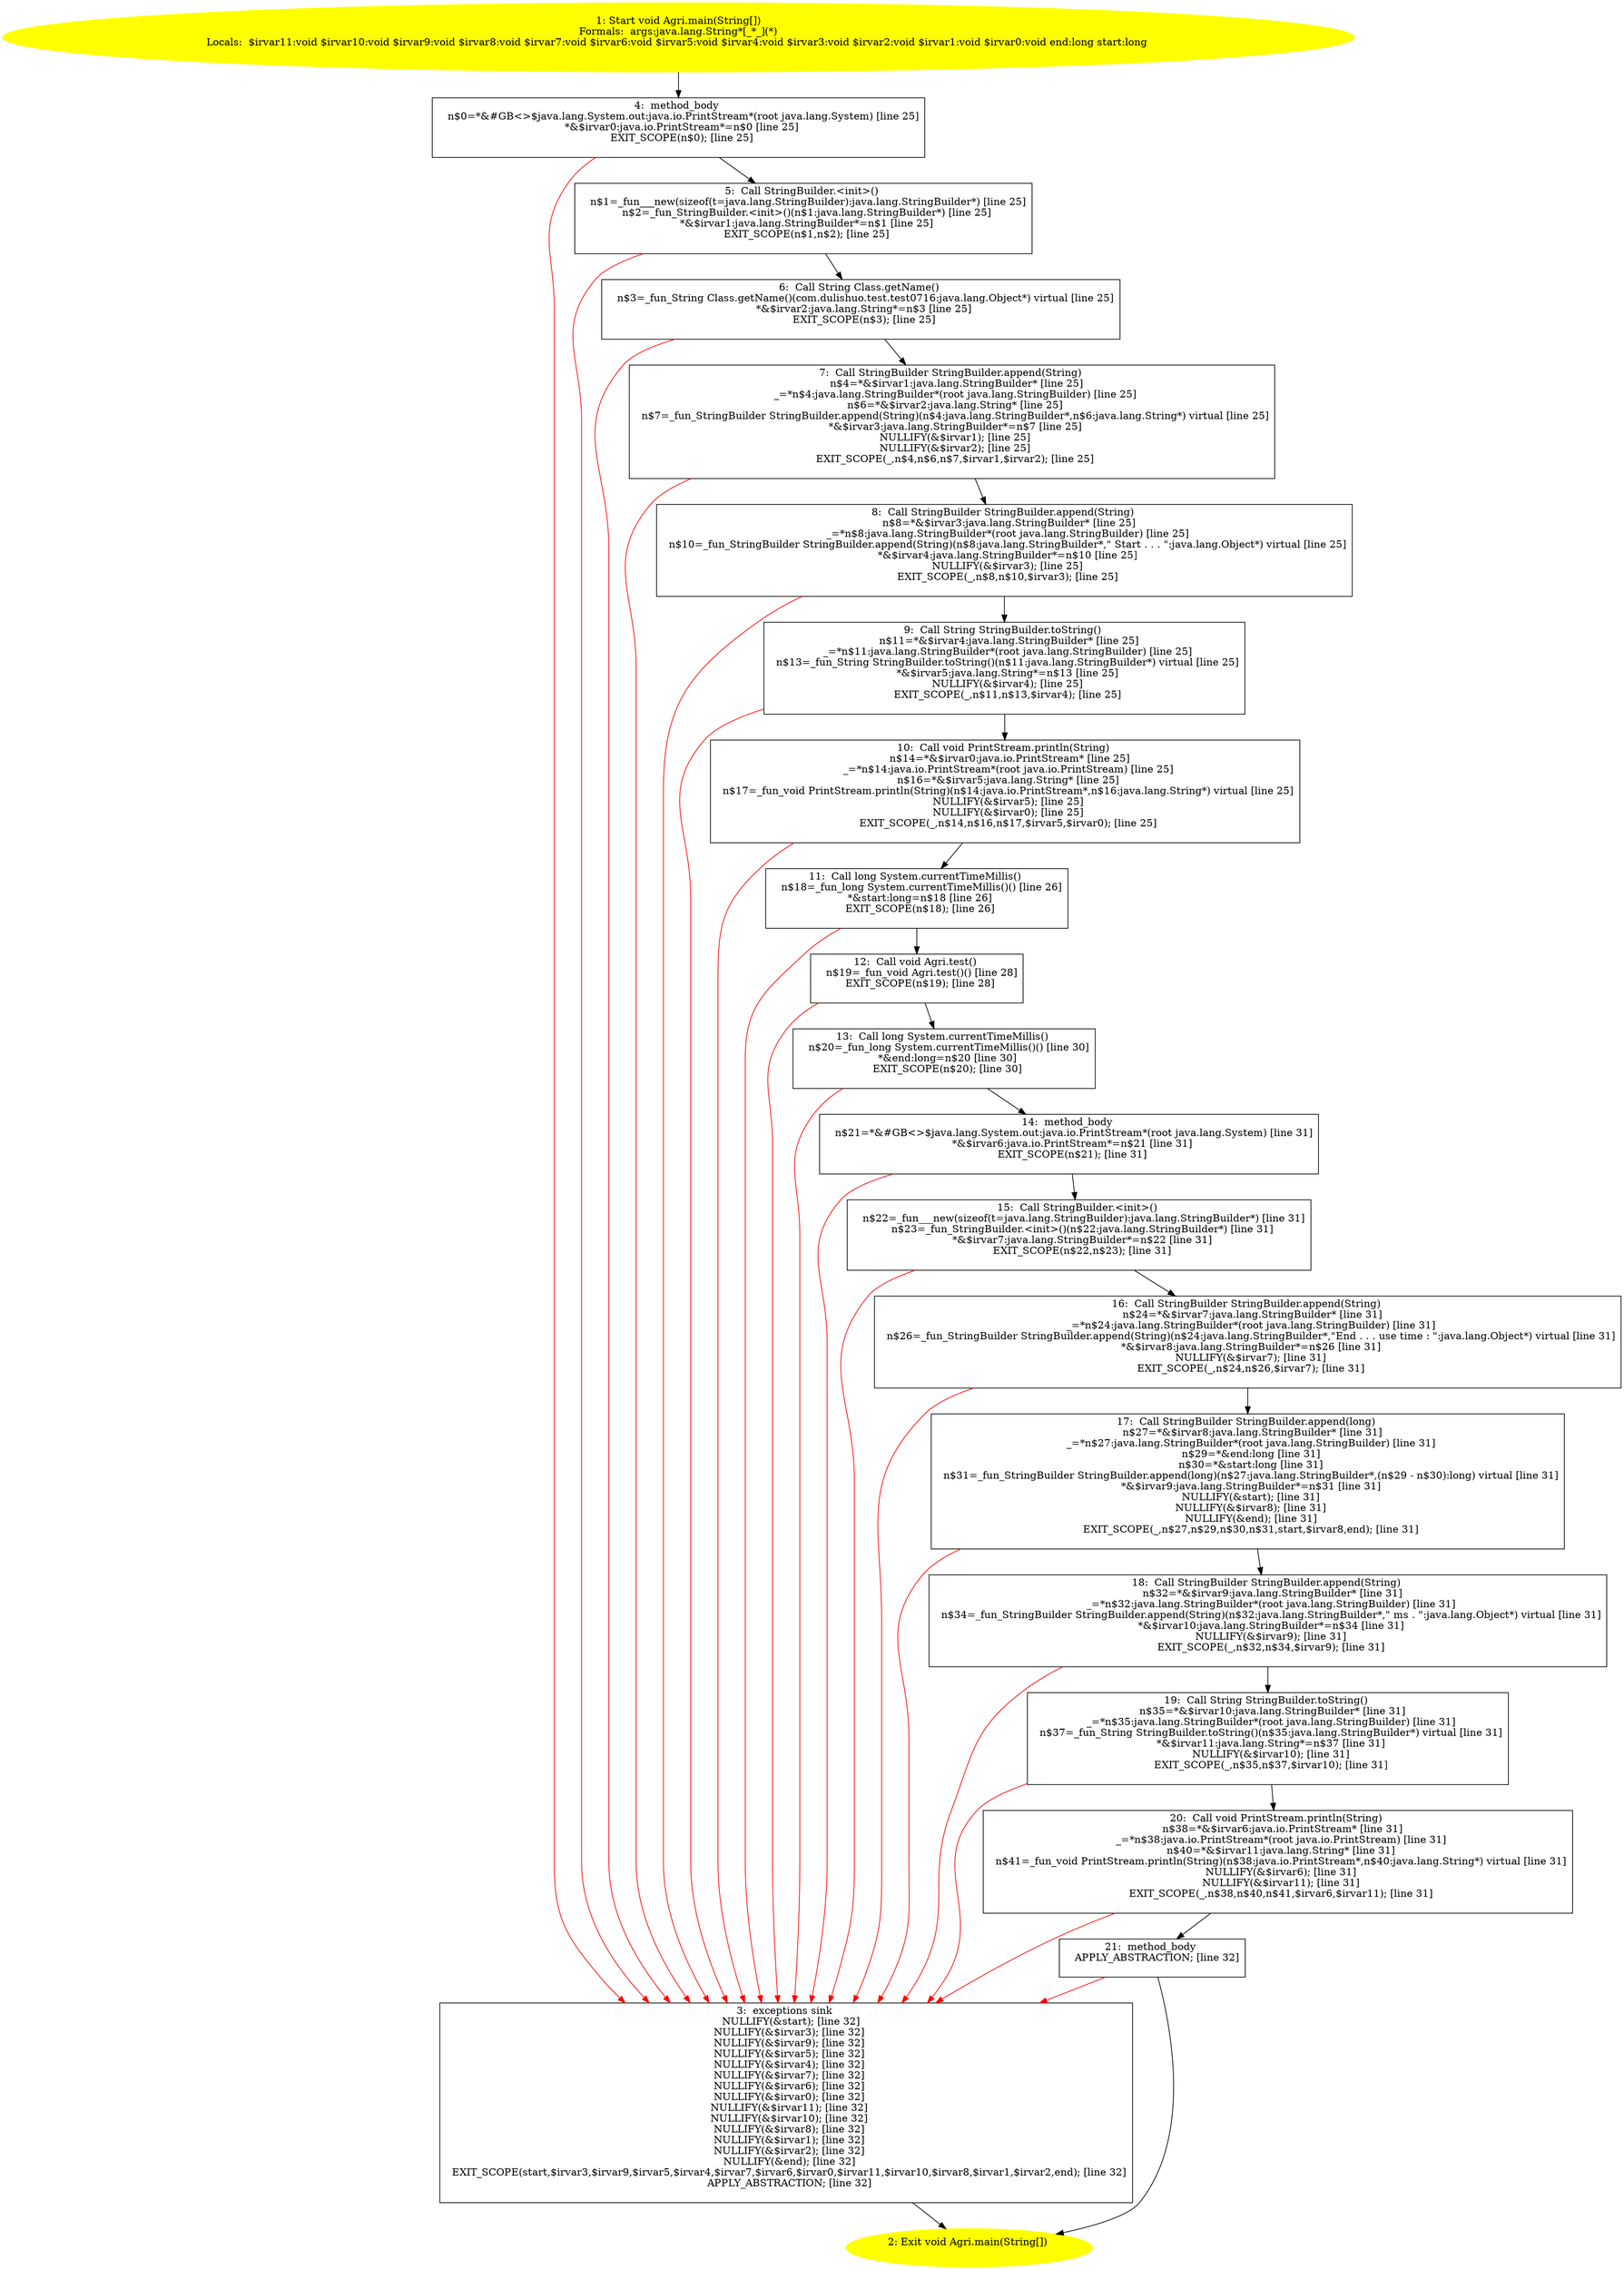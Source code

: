 /* @generated */
digraph cfg {
"com.dulishuo.test.Agri.main(java.lang.String[]):void.07d675743371b5fe7fb76b11e9a9e470_1" [label="1: Start void Agri.main(String[])\nFormals:  args:java.lang.String*[_*_](*)\nLocals:  $irvar11:void $irvar10:void $irvar9:void $irvar8:void $irvar7:void $irvar6:void $irvar5:void $irvar4:void $irvar3:void $irvar2:void $irvar1:void $irvar0:void end:long start:long \n  " color=yellow style=filled]
	

	 "com.dulishuo.test.Agri.main(java.lang.String[]):void.07d675743371b5fe7fb76b11e9a9e470_1" -> "com.dulishuo.test.Agri.main(java.lang.String[]):void.07d675743371b5fe7fb76b11e9a9e470_4" ;
"com.dulishuo.test.Agri.main(java.lang.String[]):void.07d675743371b5fe7fb76b11e9a9e470_2" [label="2: Exit void Agri.main(String[]) \n  " color=yellow style=filled]
	

"com.dulishuo.test.Agri.main(java.lang.String[]):void.07d675743371b5fe7fb76b11e9a9e470_3" [label="3:  exceptions sink \n   NULLIFY(&start); [line 32]\n  NULLIFY(&$irvar3); [line 32]\n  NULLIFY(&$irvar9); [line 32]\n  NULLIFY(&$irvar5); [line 32]\n  NULLIFY(&$irvar4); [line 32]\n  NULLIFY(&$irvar7); [line 32]\n  NULLIFY(&$irvar6); [line 32]\n  NULLIFY(&$irvar0); [line 32]\n  NULLIFY(&$irvar11); [line 32]\n  NULLIFY(&$irvar10); [line 32]\n  NULLIFY(&$irvar8); [line 32]\n  NULLIFY(&$irvar1); [line 32]\n  NULLIFY(&$irvar2); [line 32]\n  NULLIFY(&end); [line 32]\n  EXIT_SCOPE(start,$irvar3,$irvar9,$irvar5,$irvar4,$irvar7,$irvar6,$irvar0,$irvar11,$irvar10,$irvar8,$irvar1,$irvar2,end); [line 32]\n  APPLY_ABSTRACTION; [line 32]\n " shape="box"]
	

	 "com.dulishuo.test.Agri.main(java.lang.String[]):void.07d675743371b5fe7fb76b11e9a9e470_3" -> "com.dulishuo.test.Agri.main(java.lang.String[]):void.07d675743371b5fe7fb76b11e9a9e470_2" ;
"com.dulishuo.test.Agri.main(java.lang.String[]):void.07d675743371b5fe7fb76b11e9a9e470_4" [label="4:  method_body \n   n$0=*&#GB<>$java.lang.System.out:java.io.PrintStream*(root java.lang.System) [line 25]\n  *&$irvar0:java.io.PrintStream*=n$0 [line 25]\n  EXIT_SCOPE(n$0); [line 25]\n " shape="box"]
	

	 "com.dulishuo.test.Agri.main(java.lang.String[]):void.07d675743371b5fe7fb76b11e9a9e470_4" -> "com.dulishuo.test.Agri.main(java.lang.String[]):void.07d675743371b5fe7fb76b11e9a9e470_5" ;
	 "com.dulishuo.test.Agri.main(java.lang.String[]):void.07d675743371b5fe7fb76b11e9a9e470_4" -> "com.dulishuo.test.Agri.main(java.lang.String[]):void.07d675743371b5fe7fb76b11e9a9e470_3" [color="red" ];
"com.dulishuo.test.Agri.main(java.lang.String[]):void.07d675743371b5fe7fb76b11e9a9e470_5" [label="5:  Call StringBuilder.<init>() \n   n$1=_fun___new(sizeof(t=java.lang.StringBuilder):java.lang.StringBuilder*) [line 25]\n  n$2=_fun_StringBuilder.<init>()(n$1:java.lang.StringBuilder*) [line 25]\n  *&$irvar1:java.lang.StringBuilder*=n$1 [line 25]\n  EXIT_SCOPE(n$1,n$2); [line 25]\n " shape="box"]
	

	 "com.dulishuo.test.Agri.main(java.lang.String[]):void.07d675743371b5fe7fb76b11e9a9e470_5" -> "com.dulishuo.test.Agri.main(java.lang.String[]):void.07d675743371b5fe7fb76b11e9a9e470_6" ;
	 "com.dulishuo.test.Agri.main(java.lang.String[]):void.07d675743371b5fe7fb76b11e9a9e470_5" -> "com.dulishuo.test.Agri.main(java.lang.String[]):void.07d675743371b5fe7fb76b11e9a9e470_3" [color="red" ];
"com.dulishuo.test.Agri.main(java.lang.String[]):void.07d675743371b5fe7fb76b11e9a9e470_6" [label="6:  Call String Class.getName() \n   n$3=_fun_String Class.getName()(com.dulishuo.test.test0716:java.lang.Object*) virtual [line 25]\n  *&$irvar2:java.lang.String*=n$3 [line 25]\n  EXIT_SCOPE(n$3); [line 25]\n " shape="box"]
	

	 "com.dulishuo.test.Agri.main(java.lang.String[]):void.07d675743371b5fe7fb76b11e9a9e470_6" -> "com.dulishuo.test.Agri.main(java.lang.String[]):void.07d675743371b5fe7fb76b11e9a9e470_7" ;
	 "com.dulishuo.test.Agri.main(java.lang.String[]):void.07d675743371b5fe7fb76b11e9a9e470_6" -> "com.dulishuo.test.Agri.main(java.lang.String[]):void.07d675743371b5fe7fb76b11e9a9e470_3" [color="red" ];
"com.dulishuo.test.Agri.main(java.lang.String[]):void.07d675743371b5fe7fb76b11e9a9e470_7" [label="7:  Call StringBuilder StringBuilder.append(String) \n   n$4=*&$irvar1:java.lang.StringBuilder* [line 25]\n  _=*n$4:java.lang.StringBuilder*(root java.lang.StringBuilder) [line 25]\n  n$6=*&$irvar2:java.lang.String* [line 25]\n  n$7=_fun_StringBuilder StringBuilder.append(String)(n$4:java.lang.StringBuilder*,n$6:java.lang.String*) virtual [line 25]\n  *&$irvar3:java.lang.StringBuilder*=n$7 [line 25]\n  NULLIFY(&$irvar1); [line 25]\n  NULLIFY(&$irvar2); [line 25]\n  EXIT_SCOPE(_,n$4,n$6,n$7,$irvar1,$irvar2); [line 25]\n " shape="box"]
	

	 "com.dulishuo.test.Agri.main(java.lang.String[]):void.07d675743371b5fe7fb76b11e9a9e470_7" -> "com.dulishuo.test.Agri.main(java.lang.String[]):void.07d675743371b5fe7fb76b11e9a9e470_8" ;
	 "com.dulishuo.test.Agri.main(java.lang.String[]):void.07d675743371b5fe7fb76b11e9a9e470_7" -> "com.dulishuo.test.Agri.main(java.lang.String[]):void.07d675743371b5fe7fb76b11e9a9e470_3" [color="red" ];
"com.dulishuo.test.Agri.main(java.lang.String[]):void.07d675743371b5fe7fb76b11e9a9e470_8" [label="8:  Call StringBuilder StringBuilder.append(String) \n   n$8=*&$irvar3:java.lang.StringBuilder* [line 25]\n  _=*n$8:java.lang.StringBuilder*(root java.lang.StringBuilder) [line 25]\n  n$10=_fun_StringBuilder StringBuilder.append(String)(n$8:java.lang.StringBuilder*,\" Start . . . \":java.lang.Object*) virtual [line 25]\n  *&$irvar4:java.lang.StringBuilder*=n$10 [line 25]\n  NULLIFY(&$irvar3); [line 25]\n  EXIT_SCOPE(_,n$8,n$10,$irvar3); [line 25]\n " shape="box"]
	

	 "com.dulishuo.test.Agri.main(java.lang.String[]):void.07d675743371b5fe7fb76b11e9a9e470_8" -> "com.dulishuo.test.Agri.main(java.lang.String[]):void.07d675743371b5fe7fb76b11e9a9e470_9" ;
	 "com.dulishuo.test.Agri.main(java.lang.String[]):void.07d675743371b5fe7fb76b11e9a9e470_8" -> "com.dulishuo.test.Agri.main(java.lang.String[]):void.07d675743371b5fe7fb76b11e9a9e470_3" [color="red" ];
"com.dulishuo.test.Agri.main(java.lang.String[]):void.07d675743371b5fe7fb76b11e9a9e470_9" [label="9:  Call String StringBuilder.toString() \n   n$11=*&$irvar4:java.lang.StringBuilder* [line 25]\n  _=*n$11:java.lang.StringBuilder*(root java.lang.StringBuilder) [line 25]\n  n$13=_fun_String StringBuilder.toString()(n$11:java.lang.StringBuilder*) virtual [line 25]\n  *&$irvar5:java.lang.String*=n$13 [line 25]\n  NULLIFY(&$irvar4); [line 25]\n  EXIT_SCOPE(_,n$11,n$13,$irvar4); [line 25]\n " shape="box"]
	

	 "com.dulishuo.test.Agri.main(java.lang.String[]):void.07d675743371b5fe7fb76b11e9a9e470_9" -> "com.dulishuo.test.Agri.main(java.lang.String[]):void.07d675743371b5fe7fb76b11e9a9e470_10" ;
	 "com.dulishuo.test.Agri.main(java.lang.String[]):void.07d675743371b5fe7fb76b11e9a9e470_9" -> "com.dulishuo.test.Agri.main(java.lang.String[]):void.07d675743371b5fe7fb76b11e9a9e470_3" [color="red" ];
"com.dulishuo.test.Agri.main(java.lang.String[]):void.07d675743371b5fe7fb76b11e9a9e470_10" [label="10:  Call void PrintStream.println(String) \n   n$14=*&$irvar0:java.io.PrintStream* [line 25]\n  _=*n$14:java.io.PrintStream*(root java.io.PrintStream) [line 25]\n  n$16=*&$irvar5:java.lang.String* [line 25]\n  n$17=_fun_void PrintStream.println(String)(n$14:java.io.PrintStream*,n$16:java.lang.String*) virtual [line 25]\n  NULLIFY(&$irvar5); [line 25]\n  NULLIFY(&$irvar0); [line 25]\n  EXIT_SCOPE(_,n$14,n$16,n$17,$irvar5,$irvar0); [line 25]\n " shape="box"]
	

	 "com.dulishuo.test.Agri.main(java.lang.String[]):void.07d675743371b5fe7fb76b11e9a9e470_10" -> "com.dulishuo.test.Agri.main(java.lang.String[]):void.07d675743371b5fe7fb76b11e9a9e470_11" ;
	 "com.dulishuo.test.Agri.main(java.lang.String[]):void.07d675743371b5fe7fb76b11e9a9e470_10" -> "com.dulishuo.test.Agri.main(java.lang.String[]):void.07d675743371b5fe7fb76b11e9a9e470_3" [color="red" ];
"com.dulishuo.test.Agri.main(java.lang.String[]):void.07d675743371b5fe7fb76b11e9a9e470_11" [label="11:  Call long System.currentTimeMillis() \n   n$18=_fun_long System.currentTimeMillis()() [line 26]\n  *&start:long=n$18 [line 26]\n  EXIT_SCOPE(n$18); [line 26]\n " shape="box"]
	

	 "com.dulishuo.test.Agri.main(java.lang.String[]):void.07d675743371b5fe7fb76b11e9a9e470_11" -> "com.dulishuo.test.Agri.main(java.lang.String[]):void.07d675743371b5fe7fb76b11e9a9e470_12" ;
	 "com.dulishuo.test.Agri.main(java.lang.String[]):void.07d675743371b5fe7fb76b11e9a9e470_11" -> "com.dulishuo.test.Agri.main(java.lang.String[]):void.07d675743371b5fe7fb76b11e9a9e470_3" [color="red" ];
"com.dulishuo.test.Agri.main(java.lang.String[]):void.07d675743371b5fe7fb76b11e9a9e470_12" [label="12:  Call void Agri.test() \n   n$19=_fun_void Agri.test()() [line 28]\n  EXIT_SCOPE(n$19); [line 28]\n " shape="box"]
	

	 "com.dulishuo.test.Agri.main(java.lang.String[]):void.07d675743371b5fe7fb76b11e9a9e470_12" -> "com.dulishuo.test.Agri.main(java.lang.String[]):void.07d675743371b5fe7fb76b11e9a9e470_13" ;
	 "com.dulishuo.test.Agri.main(java.lang.String[]):void.07d675743371b5fe7fb76b11e9a9e470_12" -> "com.dulishuo.test.Agri.main(java.lang.String[]):void.07d675743371b5fe7fb76b11e9a9e470_3" [color="red" ];
"com.dulishuo.test.Agri.main(java.lang.String[]):void.07d675743371b5fe7fb76b11e9a9e470_13" [label="13:  Call long System.currentTimeMillis() \n   n$20=_fun_long System.currentTimeMillis()() [line 30]\n  *&end:long=n$20 [line 30]\n  EXIT_SCOPE(n$20); [line 30]\n " shape="box"]
	

	 "com.dulishuo.test.Agri.main(java.lang.String[]):void.07d675743371b5fe7fb76b11e9a9e470_13" -> "com.dulishuo.test.Agri.main(java.lang.String[]):void.07d675743371b5fe7fb76b11e9a9e470_14" ;
	 "com.dulishuo.test.Agri.main(java.lang.String[]):void.07d675743371b5fe7fb76b11e9a9e470_13" -> "com.dulishuo.test.Agri.main(java.lang.String[]):void.07d675743371b5fe7fb76b11e9a9e470_3" [color="red" ];
"com.dulishuo.test.Agri.main(java.lang.String[]):void.07d675743371b5fe7fb76b11e9a9e470_14" [label="14:  method_body \n   n$21=*&#GB<>$java.lang.System.out:java.io.PrintStream*(root java.lang.System) [line 31]\n  *&$irvar6:java.io.PrintStream*=n$21 [line 31]\n  EXIT_SCOPE(n$21); [line 31]\n " shape="box"]
	

	 "com.dulishuo.test.Agri.main(java.lang.String[]):void.07d675743371b5fe7fb76b11e9a9e470_14" -> "com.dulishuo.test.Agri.main(java.lang.String[]):void.07d675743371b5fe7fb76b11e9a9e470_15" ;
	 "com.dulishuo.test.Agri.main(java.lang.String[]):void.07d675743371b5fe7fb76b11e9a9e470_14" -> "com.dulishuo.test.Agri.main(java.lang.String[]):void.07d675743371b5fe7fb76b11e9a9e470_3" [color="red" ];
"com.dulishuo.test.Agri.main(java.lang.String[]):void.07d675743371b5fe7fb76b11e9a9e470_15" [label="15:  Call StringBuilder.<init>() \n   n$22=_fun___new(sizeof(t=java.lang.StringBuilder):java.lang.StringBuilder*) [line 31]\n  n$23=_fun_StringBuilder.<init>()(n$22:java.lang.StringBuilder*) [line 31]\n  *&$irvar7:java.lang.StringBuilder*=n$22 [line 31]\n  EXIT_SCOPE(n$22,n$23); [line 31]\n " shape="box"]
	

	 "com.dulishuo.test.Agri.main(java.lang.String[]):void.07d675743371b5fe7fb76b11e9a9e470_15" -> "com.dulishuo.test.Agri.main(java.lang.String[]):void.07d675743371b5fe7fb76b11e9a9e470_16" ;
	 "com.dulishuo.test.Agri.main(java.lang.String[]):void.07d675743371b5fe7fb76b11e9a9e470_15" -> "com.dulishuo.test.Agri.main(java.lang.String[]):void.07d675743371b5fe7fb76b11e9a9e470_3" [color="red" ];
"com.dulishuo.test.Agri.main(java.lang.String[]):void.07d675743371b5fe7fb76b11e9a9e470_16" [label="16:  Call StringBuilder StringBuilder.append(String) \n   n$24=*&$irvar7:java.lang.StringBuilder* [line 31]\n  _=*n$24:java.lang.StringBuilder*(root java.lang.StringBuilder) [line 31]\n  n$26=_fun_StringBuilder StringBuilder.append(String)(n$24:java.lang.StringBuilder*,\"End . . . use time : \":java.lang.Object*) virtual [line 31]\n  *&$irvar8:java.lang.StringBuilder*=n$26 [line 31]\n  NULLIFY(&$irvar7); [line 31]\n  EXIT_SCOPE(_,n$24,n$26,$irvar7); [line 31]\n " shape="box"]
	

	 "com.dulishuo.test.Agri.main(java.lang.String[]):void.07d675743371b5fe7fb76b11e9a9e470_16" -> "com.dulishuo.test.Agri.main(java.lang.String[]):void.07d675743371b5fe7fb76b11e9a9e470_17" ;
	 "com.dulishuo.test.Agri.main(java.lang.String[]):void.07d675743371b5fe7fb76b11e9a9e470_16" -> "com.dulishuo.test.Agri.main(java.lang.String[]):void.07d675743371b5fe7fb76b11e9a9e470_3" [color="red" ];
"com.dulishuo.test.Agri.main(java.lang.String[]):void.07d675743371b5fe7fb76b11e9a9e470_17" [label="17:  Call StringBuilder StringBuilder.append(long) \n   n$27=*&$irvar8:java.lang.StringBuilder* [line 31]\n  _=*n$27:java.lang.StringBuilder*(root java.lang.StringBuilder) [line 31]\n  n$29=*&end:long [line 31]\n  n$30=*&start:long [line 31]\n  n$31=_fun_StringBuilder StringBuilder.append(long)(n$27:java.lang.StringBuilder*,(n$29 - n$30):long) virtual [line 31]\n  *&$irvar9:java.lang.StringBuilder*=n$31 [line 31]\n  NULLIFY(&start); [line 31]\n  NULLIFY(&$irvar8); [line 31]\n  NULLIFY(&end); [line 31]\n  EXIT_SCOPE(_,n$27,n$29,n$30,n$31,start,$irvar8,end); [line 31]\n " shape="box"]
	

	 "com.dulishuo.test.Agri.main(java.lang.String[]):void.07d675743371b5fe7fb76b11e9a9e470_17" -> "com.dulishuo.test.Agri.main(java.lang.String[]):void.07d675743371b5fe7fb76b11e9a9e470_18" ;
	 "com.dulishuo.test.Agri.main(java.lang.String[]):void.07d675743371b5fe7fb76b11e9a9e470_17" -> "com.dulishuo.test.Agri.main(java.lang.String[]):void.07d675743371b5fe7fb76b11e9a9e470_3" [color="red" ];
"com.dulishuo.test.Agri.main(java.lang.String[]):void.07d675743371b5fe7fb76b11e9a9e470_18" [label="18:  Call StringBuilder StringBuilder.append(String) \n   n$32=*&$irvar9:java.lang.StringBuilder* [line 31]\n  _=*n$32:java.lang.StringBuilder*(root java.lang.StringBuilder) [line 31]\n  n$34=_fun_StringBuilder StringBuilder.append(String)(n$32:java.lang.StringBuilder*,\" ms . \":java.lang.Object*) virtual [line 31]\n  *&$irvar10:java.lang.StringBuilder*=n$34 [line 31]\n  NULLIFY(&$irvar9); [line 31]\n  EXIT_SCOPE(_,n$32,n$34,$irvar9); [line 31]\n " shape="box"]
	

	 "com.dulishuo.test.Agri.main(java.lang.String[]):void.07d675743371b5fe7fb76b11e9a9e470_18" -> "com.dulishuo.test.Agri.main(java.lang.String[]):void.07d675743371b5fe7fb76b11e9a9e470_19" ;
	 "com.dulishuo.test.Agri.main(java.lang.String[]):void.07d675743371b5fe7fb76b11e9a9e470_18" -> "com.dulishuo.test.Agri.main(java.lang.String[]):void.07d675743371b5fe7fb76b11e9a9e470_3" [color="red" ];
"com.dulishuo.test.Agri.main(java.lang.String[]):void.07d675743371b5fe7fb76b11e9a9e470_19" [label="19:  Call String StringBuilder.toString() \n   n$35=*&$irvar10:java.lang.StringBuilder* [line 31]\n  _=*n$35:java.lang.StringBuilder*(root java.lang.StringBuilder) [line 31]\n  n$37=_fun_String StringBuilder.toString()(n$35:java.lang.StringBuilder*) virtual [line 31]\n  *&$irvar11:java.lang.String*=n$37 [line 31]\n  NULLIFY(&$irvar10); [line 31]\n  EXIT_SCOPE(_,n$35,n$37,$irvar10); [line 31]\n " shape="box"]
	

	 "com.dulishuo.test.Agri.main(java.lang.String[]):void.07d675743371b5fe7fb76b11e9a9e470_19" -> "com.dulishuo.test.Agri.main(java.lang.String[]):void.07d675743371b5fe7fb76b11e9a9e470_20" ;
	 "com.dulishuo.test.Agri.main(java.lang.String[]):void.07d675743371b5fe7fb76b11e9a9e470_19" -> "com.dulishuo.test.Agri.main(java.lang.String[]):void.07d675743371b5fe7fb76b11e9a9e470_3" [color="red" ];
"com.dulishuo.test.Agri.main(java.lang.String[]):void.07d675743371b5fe7fb76b11e9a9e470_20" [label="20:  Call void PrintStream.println(String) \n   n$38=*&$irvar6:java.io.PrintStream* [line 31]\n  _=*n$38:java.io.PrintStream*(root java.io.PrintStream) [line 31]\n  n$40=*&$irvar11:java.lang.String* [line 31]\n  n$41=_fun_void PrintStream.println(String)(n$38:java.io.PrintStream*,n$40:java.lang.String*) virtual [line 31]\n  NULLIFY(&$irvar6); [line 31]\n  NULLIFY(&$irvar11); [line 31]\n  EXIT_SCOPE(_,n$38,n$40,n$41,$irvar6,$irvar11); [line 31]\n " shape="box"]
	

	 "com.dulishuo.test.Agri.main(java.lang.String[]):void.07d675743371b5fe7fb76b11e9a9e470_20" -> "com.dulishuo.test.Agri.main(java.lang.String[]):void.07d675743371b5fe7fb76b11e9a9e470_21" ;
	 "com.dulishuo.test.Agri.main(java.lang.String[]):void.07d675743371b5fe7fb76b11e9a9e470_20" -> "com.dulishuo.test.Agri.main(java.lang.String[]):void.07d675743371b5fe7fb76b11e9a9e470_3" [color="red" ];
"com.dulishuo.test.Agri.main(java.lang.String[]):void.07d675743371b5fe7fb76b11e9a9e470_21" [label="21:  method_body \n   APPLY_ABSTRACTION; [line 32]\n " shape="box"]
	

	 "com.dulishuo.test.Agri.main(java.lang.String[]):void.07d675743371b5fe7fb76b11e9a9e470_21" -> "com.dulishuo.test.Agri.main(java.lang.String[]):void.07d675743371b5fe7fb76b11e9a9e470_2" ;
	 "com.dulishuo.test.Agri.main(java.lang.String[]):void.07d675743371b5fe7fb76b11e9a9e470_21" -> "com.dulishuo.test.Agri.main(java.lang.String[]):void.07d675743371b5fe7fb76b11e9a9e470_3" [color="red" ];
}
